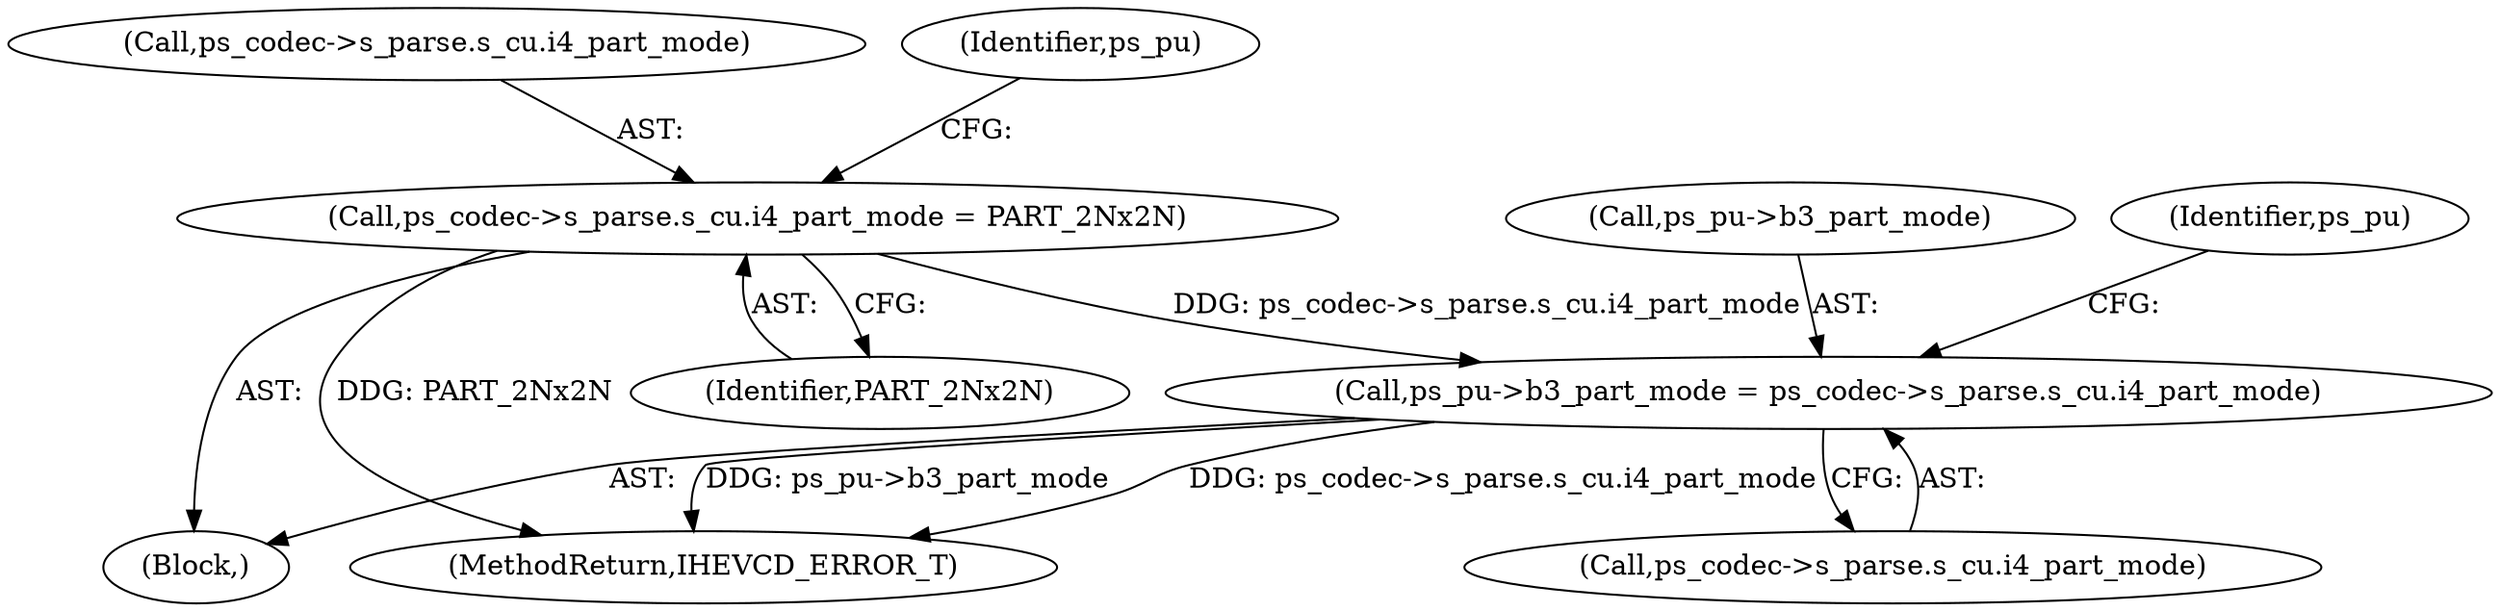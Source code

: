 digraph "0_Android_2b9fb0c2074d370a254b35e2489de2d94943578d@pointer" {
"1002117" [label="(Call,ps_pu->b3_part_mode = ps_codec->s_parse.s_cu.i4_part_mode)"];
"1002070" [label="(Call,ps_codec->s_parse.s_cu.i4_part_mode = PART_2Nx2N)"];
"1002118" [label="(Call,ps_pu->b3_part_mode)"];
"1002130" [label="(Identifier,ps_pu)"];
"1002078" [label="(Identifier,PART_2Nx2N)"];
"1001871" [label="(Block,)"];
"1002071" [label="(Call,ps_codec->s_parse.s_cu.i4_part_mode)"];
"1002117" [label="(Call,ps_pu->b3_part_mode = ps_codec->s_parse.s_cu.i4_part_mode)"];
"1002121" [label="(Call,ps_codec->s_parse.s_cu.i4_part_mode)"];
"1005291" [label="(MethodReturn,IHEVCD_ERROR_T)"];
"1002070" [label="(Call,ps_codec->s_parse.s_cu.i4_part_mode = PART_2Nx2N)"];
"1002081" [label="(Identifier,ps_pu)"];
"1002117" -> "1001871"  [label="AST: "];
"1002117" -> "1002121"  [label="CFG: "];
"1002118" -> "1002117"  [label="AST: "];
"1002121" -> "1002117"  [label="AST: "];
"1002130" -> "1002117"  [label="CFG: "];
"1002117" -> "1005291"  [label="DDG: ps_pu->b3_part_mode"];
"1002117" -> "1005291"  [label="DDG: ps_codec->s_parse.s_cu.i4_part_mode"];
"1002070" -> "1002117"  [label="DDG: ps_codec->s_parse.s_cu.i4_part_mode"];
"1002070" -> "1001871"  [label="AST: "];
"1002070" -> "1002078"  [label="CFG: "];
"1002071" -> "1002070"  [label="AST: "];
"1002078" -> "1002070"  [label="AST: "];
"1002081" -> "1002070"  [label="CFG: "];
"1002070" -> "1005291"  [label="DDG: PART_2Nx2N"];
}
